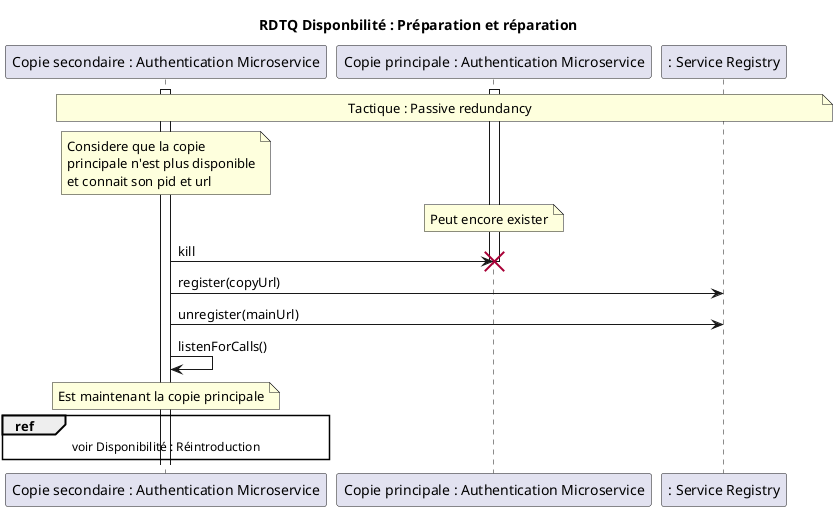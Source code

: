 @startuml
title RDTQ Disponbilité : Préparation et réparation

participant "Copie secondaire : Authentication Microservice" as copy
participant "Copie principale : Authentication Microservice" as main
participant ": Service Registry" as service

note over copy, service : Tactique : Passive redundancy
note over copy
Considere que la copie
principale n'est plus disponible
et connait son pid et url
end note
activate copy
activate main
note over of main : Peut encore exister
copy -> main : kill
destroy main
copy -> service : register(copyUrl)
copy -> service : unregister(mainUrl)
copy -> copy : listenForCalls()
note over copy : Est maintenant la copie principale
ref over copy : voir Disponibilité : Réintroduction
@enduml

